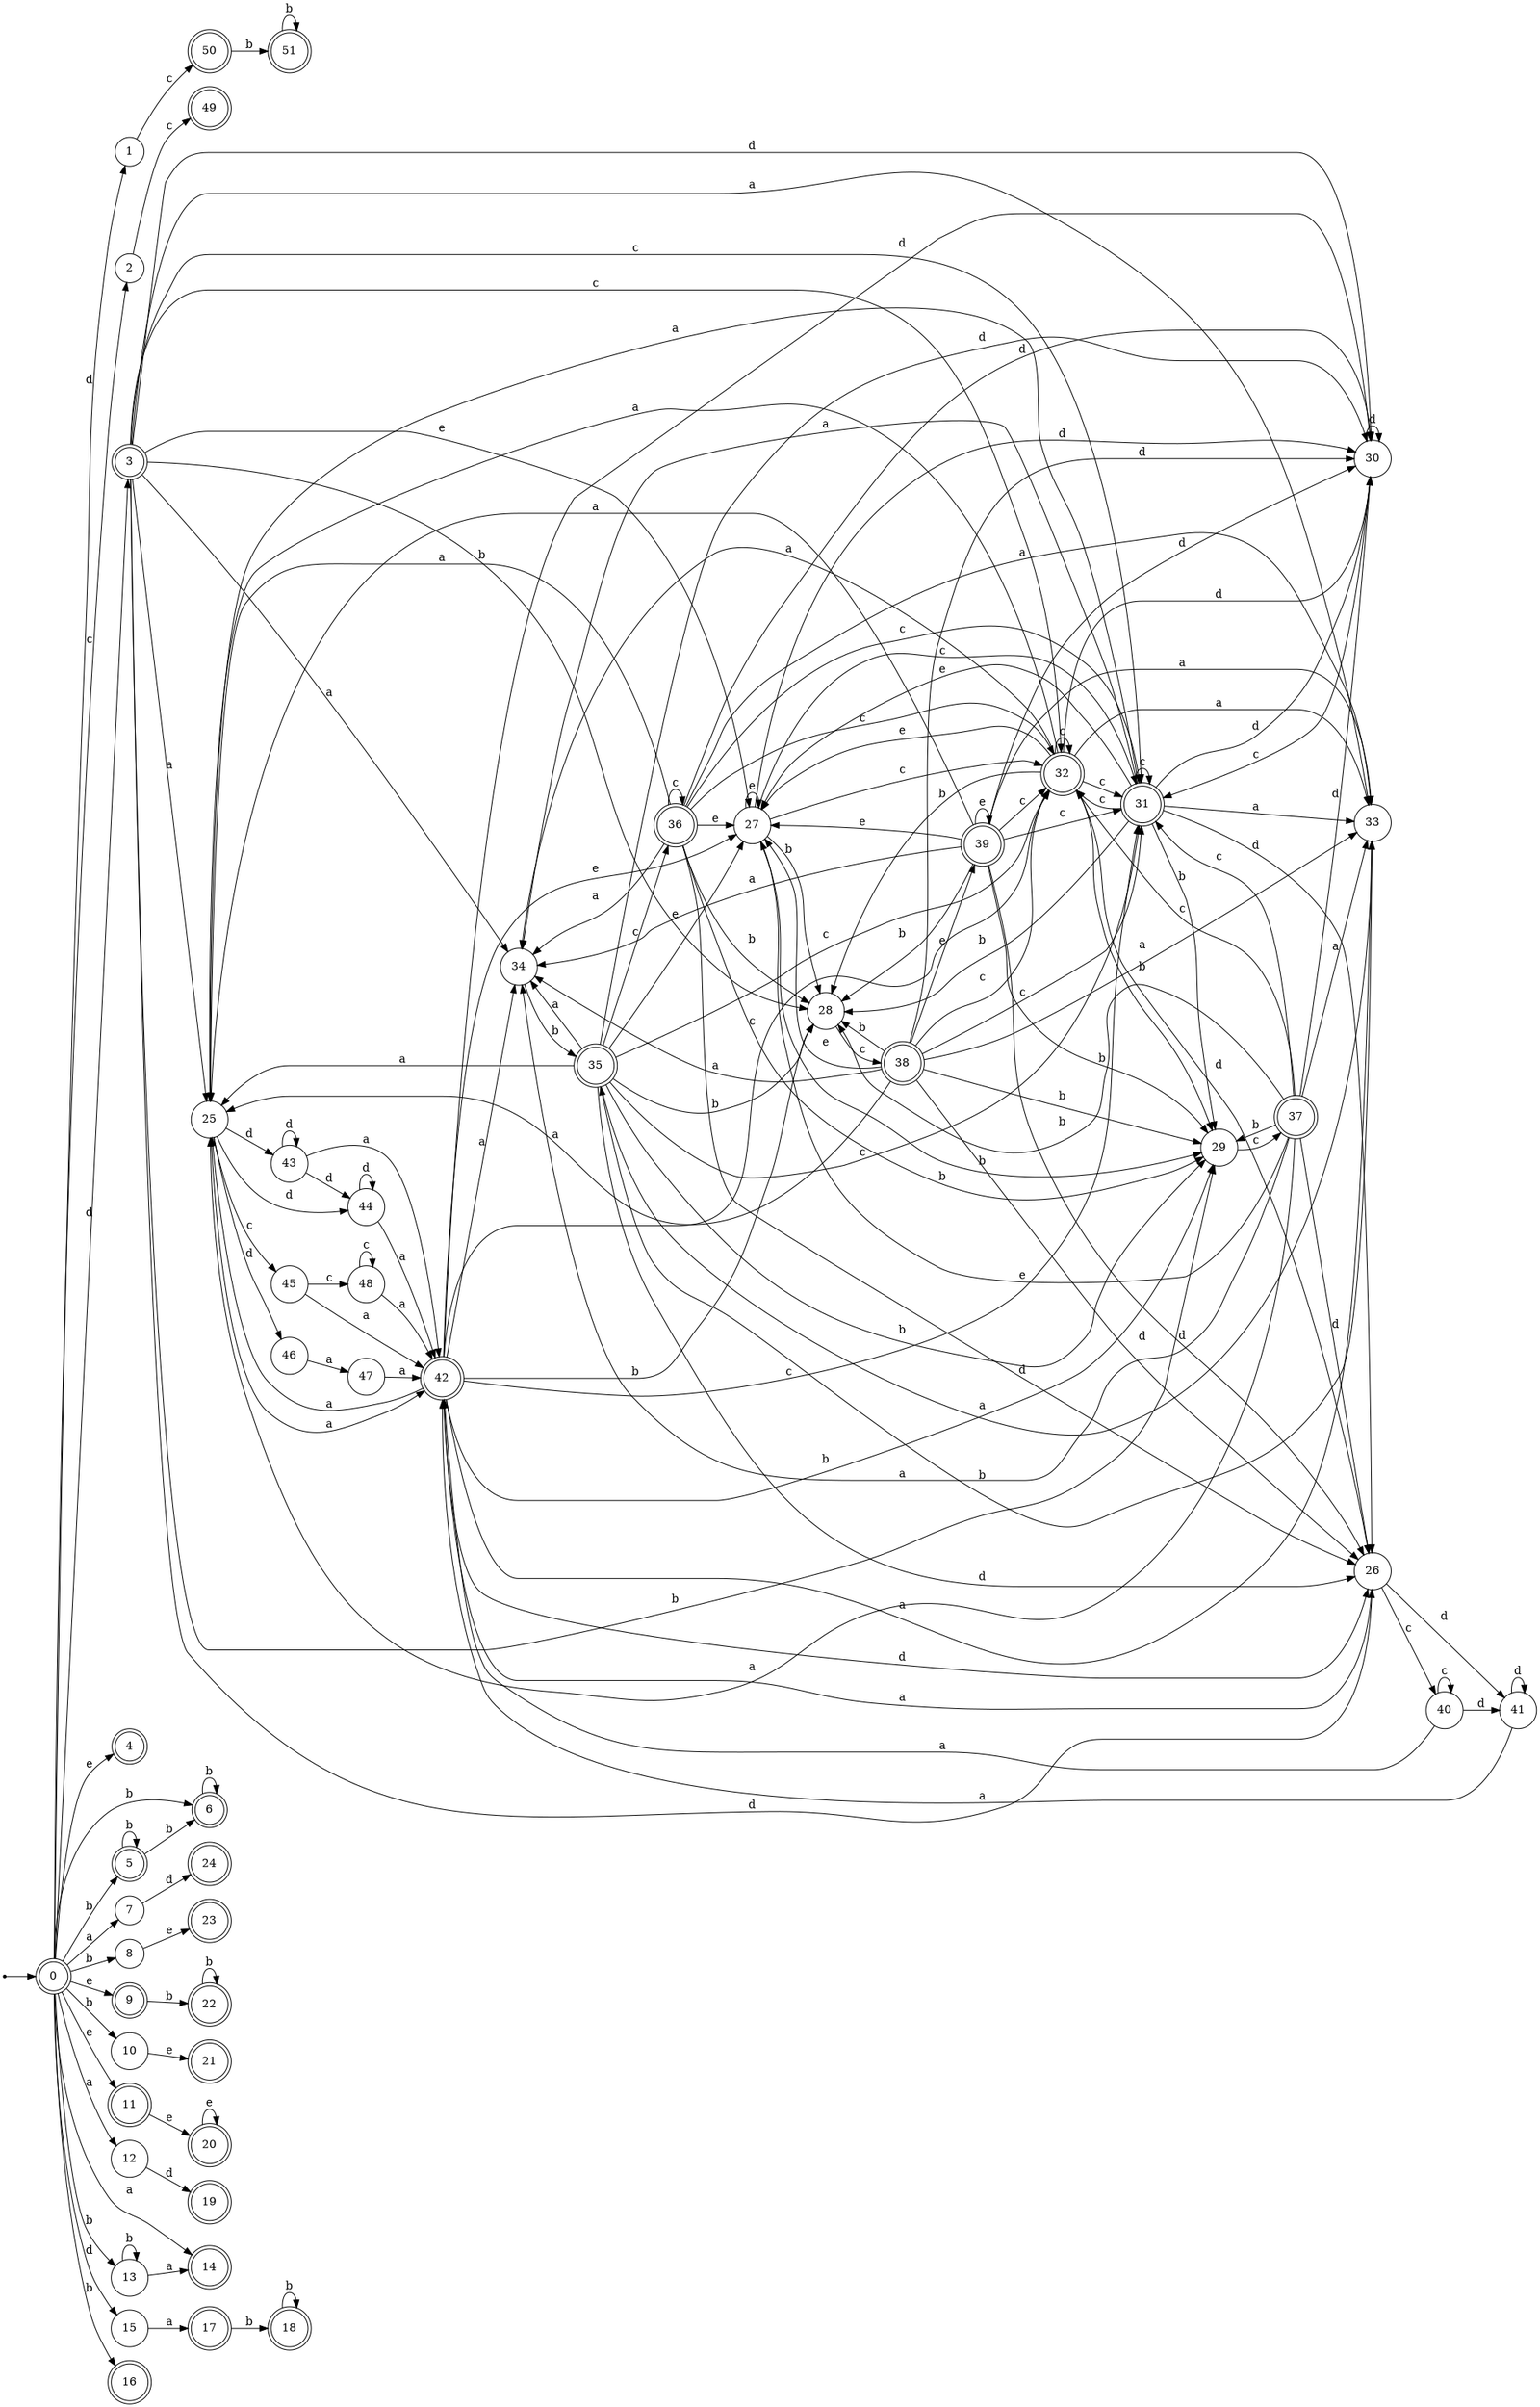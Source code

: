 digraph finite_state_machine {
rankdir=LR;
size="20,20";
node [shape = point]; "dummy0"
node [shape = doublecircle]; "0";"dummy0" -> "0";
node [shape = circle]; "1";
node [shape = circle]; "2";
node [shape = doublecircle]; "3";node [shape = doublecircle]; "4";node [shape = doublecircle]; "5";node [shape = doublecircle]; "6";node [shape = circle]; "7";
node [shape = circle]; "8";
node [shape = doublecircle]; "9";node [shape = circle]; "10";
node [shape = doublecircle]; "11";node [shape = circle]; "12";
node [shape = circle]; "13";
node [shape = doublecircle]; "14";node [shape = circle]; "15";
node [shape = doublecircle]; "16";node [shape = doublecircle]; "17";node [shape = doublecircle]; "18";node [shape = doublecircle]; "19";node [shape = doublecircle]; "20";node [shape = doublecircle]; "21";node [shape = doublecircle]; "22";node [shape = doublecircle]; "23";node [shape = doublecircle]; "24";node [shape = circle]; "25";
node [shape = circle]; "26";
node [shape = circle]; "27";
node [shape = circle]; "28";
node [shape = circle]; "29";
node [shape = circle]; "30";
node [shape = doublecircle]; "31";node [shape = doublecircle]; "32";node [shape = circle]; "33";
node [shape = circle]; "34";
node [shape = doublecircle]; "35";node [shape = doublecircle]; "36";node [shape = doublecircle]; "37";node [shape = doublecircle]; "38";node [shape = doublecircle]; "39";node [shape = circle]; "40";
node [shape = circle]; "41";
node [shape = doublecircle]; "42";node [shape = circle]; "43";
node [shape = circle]; "44";
node [shape = circle]; "45";
node [shape = circle]; "46";
node [shape = circle]; "47";
node [shape = circle]; "48";
node [shape = doublecircle]; "49";node [shape = doublecircle]; "50";node [shape = doublecircle]; "51";"0" -> "1" [label = "d"];
 "0" -> "3" [label = "d"];
 "0" -> "15" [label = "d"];
 "0" -> "2" [label = "c"];
 "0" -> "9" [label = "e"];
 "0" -> "11" [label = "e"];
 "0" -> "4" [label = "e"];
 "0" -> "16" [label = "b"];
 "0" -> "5" [label = "b"];
 "0" -> "6" [label = "b"];
 "0" -> "8" [label = "b"];
 "0" -> "10" [label = "b"];
 "0" -> "13" [label = "b"];
 "0" -> "12" [label = "a"];
 "0" -> "14" [label = "a"];
 "0" -> "7" [label = "a"];
 "15" -> "17" [label = "a"];
 "17" -> "18" [label = "b"];
 "18" -> "18" [label = "b"];
 "13" -> "13" [label = "b"];
 "13" -> "14" [label = "a"];
 "12" -> "19" [label = "d"];
 "11" -> "20" [label = "e"];
 "20" -> "20" [label = "e"];
 "10" -> "21" [label = "e"];
 "9" -> "22" [label = "b"];
 "22" -> "22" [label = "b"];
 "8" -> "23" [label = "e"];
 "7" -> "24" [label = "d"];
 "6" -> "6" [label = "b"];
 "5" -> "5" [label = "b"];
 "5" -> "6" [label = "b"];
 "3" -> "25" [label = "a"];
 "3" -> "34" [label = "a"];
 "3" -> "33" [label = "a"];
 "3" -> "26" [label = "d"];
 "3" -> "30" [label = "d"];
 "3" -> "27" [label = "e"];
 "3" -> "28" [label = "b"];
 "3" -> "29" [label = "b"];
 "3" -> "32" [label = "c"];
 "3" -> "31" [label = "c"];
 "34" -> "35" [label = "b"];
 "35" -> "33" [label = "a"];
 "35" -> "34" [label = "a"];
 "35" -> "25" [label = "a"];
 "35" -> "32" [label = "c"];
 "35" -> "36" [label = "c"];
 "35" -> "31" [label = "c"];
 "35" -> "26" [label = "d"];
 "35" -> "30" [label = "d"];
 "35" -> "27" [label = "e"];
 "35" -> "28" [label = "b"];
 "35" -> "29" [label = "b"];
 "36" -> "32" [label = "c"];
 "36" -> "36" [label = "c"];
 "36" -> "31" [label = "c"];
 "36" -> "33" [label = "a"];
 "36" -> "34" [label = "a"];
 "36" -> "25" [label = "a"];
 "36" -> "26" [label = "d"];
 "36" -> "30" [label = "d"];
 "36" -> "27" [label = "e"];
 "36" -> "28" [label = "b"];
 "36" -> "29" [label = "b"];
 "33" -> "35" [label = "b"];
 "32" -> "32" [label = "c"];
 "32" -> "31" [label = "c"];
 "32" -> "28" [label = "b"];
 "32" -> "29" [label = "b"];
 "32" -> "26" [label = "d"];
 "32" -> "30" [label = "d"];
 "32" -> "27" [label = "e"];
 "32" -> "25" [label = "a"];
 "32" -> "34" [label = "a"];
 "32" -> "33" [label = "a"];
 "31" -> "32" [label = "c"];
 "31" -> "31" [label = "c"];
 "31" -> "26" [label = "d"];
 "31" -> "30" [label = "d"];
 "31" -> "28" [label = "b"];
 "31" -> "29" [label = "b"];
 "31" -> "27" [label = "e"];
 "31" -> "25" [label = "a"];
 "31" -> "34" [label = "a"];
 "31" -> "33" [label = "a"];
 "30" -> "30" [label = "d"];
 "30" -> "31" [label = "c"];
 "29" -> "37" [label = "c"];
 "37" -> "28" [label = "b"];
 "37" -> "29" [label = "b"];
 "37" -> "26" [label = "d"];
 "37" -> "30" [label = "d"];
 "37" -> "32" [label = "c"];
 "37" -> "31" [label = "c"];
 "37" -> "27" [label = "e"];
 "37" -> "25" [label = "a"];
 "37" -> "34" [label = "a"];
 "37" -> "33" [label = "a"];
 "28" -> "38" [label = "c"];
 "38" -> "28" [label = "b"];
 "38" -> "29" [label = "b"];
 "38" -> "27" [label = "e"];
 "38" -> "39" [label = "e"];
 "38" -> "26" [label = "d"];
 "38" -> "30" [label = "d"];
 "38" -> "32" [label = "c"];
 "38" -> "31" [label = "c"];
 "38" -> "25" [label = "a"];
 "38" -> "34" [label = "a"];
 "38" -> "33" [label = "a"];
 "39" -> "27" [label = "e"];
 "39" -> "39" [label = "e"];
 "39" -> "28" [label = "b"];
 "39" -> "29" [label = "b"];
 "39" -> "26" [label = "d"];
 "39" -> "30" [label = "d"];
 "39" -> "32" [label = "c"];
 "39" -> "31" [label = "c"];
 "39" -> "25" [label = "a"];
 "39" -> "34" [label = "a"];
 "39" -> "33" [label = "a"];
 "27" -> "27" [label = "e"];
 "27" -> "28" [label = "b"];
 "27" -> "29" [label = "b"];
 "27" -> "30" [label = "d"];
 "27" -> "32" [label = "c"];
 "27" -> "31" [label = "c"];
 "26" -> "40" [label = "c"];
 "26" -> "41" [label = "d"];
 "26" -> "42" [label = "a"];
 "42" -> "25" [label = "a"];
 "42" -> "34" [label = "a"];
 "42" -> "33" [label = "a"];
 "42" -> "26" [label = "d"];
 "42" -> "30" [label = "d"];
 "42" -> "27" [label = "e"];
 "42" -> "28" [label = "b"];
 "42" -> "29" [label = "b"];
 "42" -> "32" [label = "c"];
 "42" -> "31" [label = "c"];
 "41" -> "41" [label = "d"];
 "41" -> "42" [label = "a"];
 "40" -> "40" [label = "c"];
 "40" -> "41" [label = "d"];
 "40" -> "42" [label = "a"];
 "25" -> "43" [label = "d"];
 "25" -> "44" [label = "d"];
 "25" -> "46" [label = "d"];
 "25" -> "45" [label = "c"];
 "25" -> "42" [label = "a"];
 "46" -> "47" [label = "a"];
 "47" -> "42" [label = "a"];
 "45" -> "48" [label = "c"];
 "45" -> "42" [label = "a"];
 "48" -> "48" [label = "c"];
 "48" -> "42" [label = "a"];
 "44" -> "44" [label = "d"];
 "44" -> "42" [label = "a"];
 "43" -> "43" [label = "d"];
 "43" -> "44" [label = "d"];
 "43" -> "42" [label = "a"];
 "2" -> "49" [label = "c"];
 "1" -> "50" [label = "c"];
 "50" -> "51" [label = "b"];
 "51" -> "51" [label = "b"];
 }
